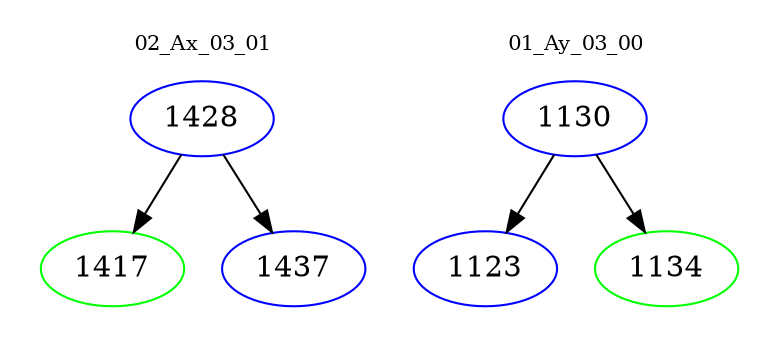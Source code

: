 digraph{
subgraph cluster_0 {
color = white
label = "02_Ax_03_01";
fontsize=10;
T0_1428 [label="1428", color="blue"]
T0_1428 -> T0_1417 [color="black"]
T0_1417 [label="1417", color="green"]
T0_1428 -> T0_1437 [color="black"]
T0_1437 [label="1437", color="blue"]
}
subgraph cluster_1 {
color = white
label = "01_Ay_03_00";
fontsize=10;
T1_1130 [label="1130", color="blue"]
T1_1130 -> T1_1123 [color="black"]
T1_1123 [label="1123", color="blue"]
T1_1130 -> T1_1134 [color="black"]
T1_1134 [label="1134", color="green"]
}
}
